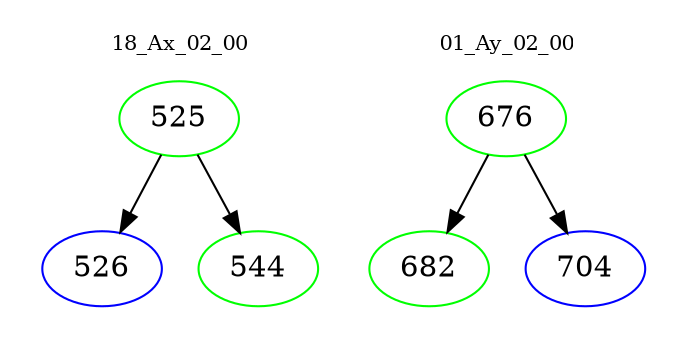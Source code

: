 digraph{
subgraph cluster_0 {
color = white
label = "18_Ax_02_00";
fontsize=10;
T0_525 [label="525", color="green"]
T0_525 -> T0_526 [color="black"]
T0_526 [label="526", color="blue"]
T0_525 -> T0_544 [color="black"]
T0_544 [label="544", color="green"]
}
subgraph cluster_1 {
color = white
label = "01_Ay_02_00";
fontsize=10;
T1_676 [label="676", color="green"]
T1_676 -> T1_682 [color="black"]
T1_682 [label="682", color="green"]
T1_676 -> T1_704 [color="black"]
T1_704 [label="704", color="blue"]
}
}
